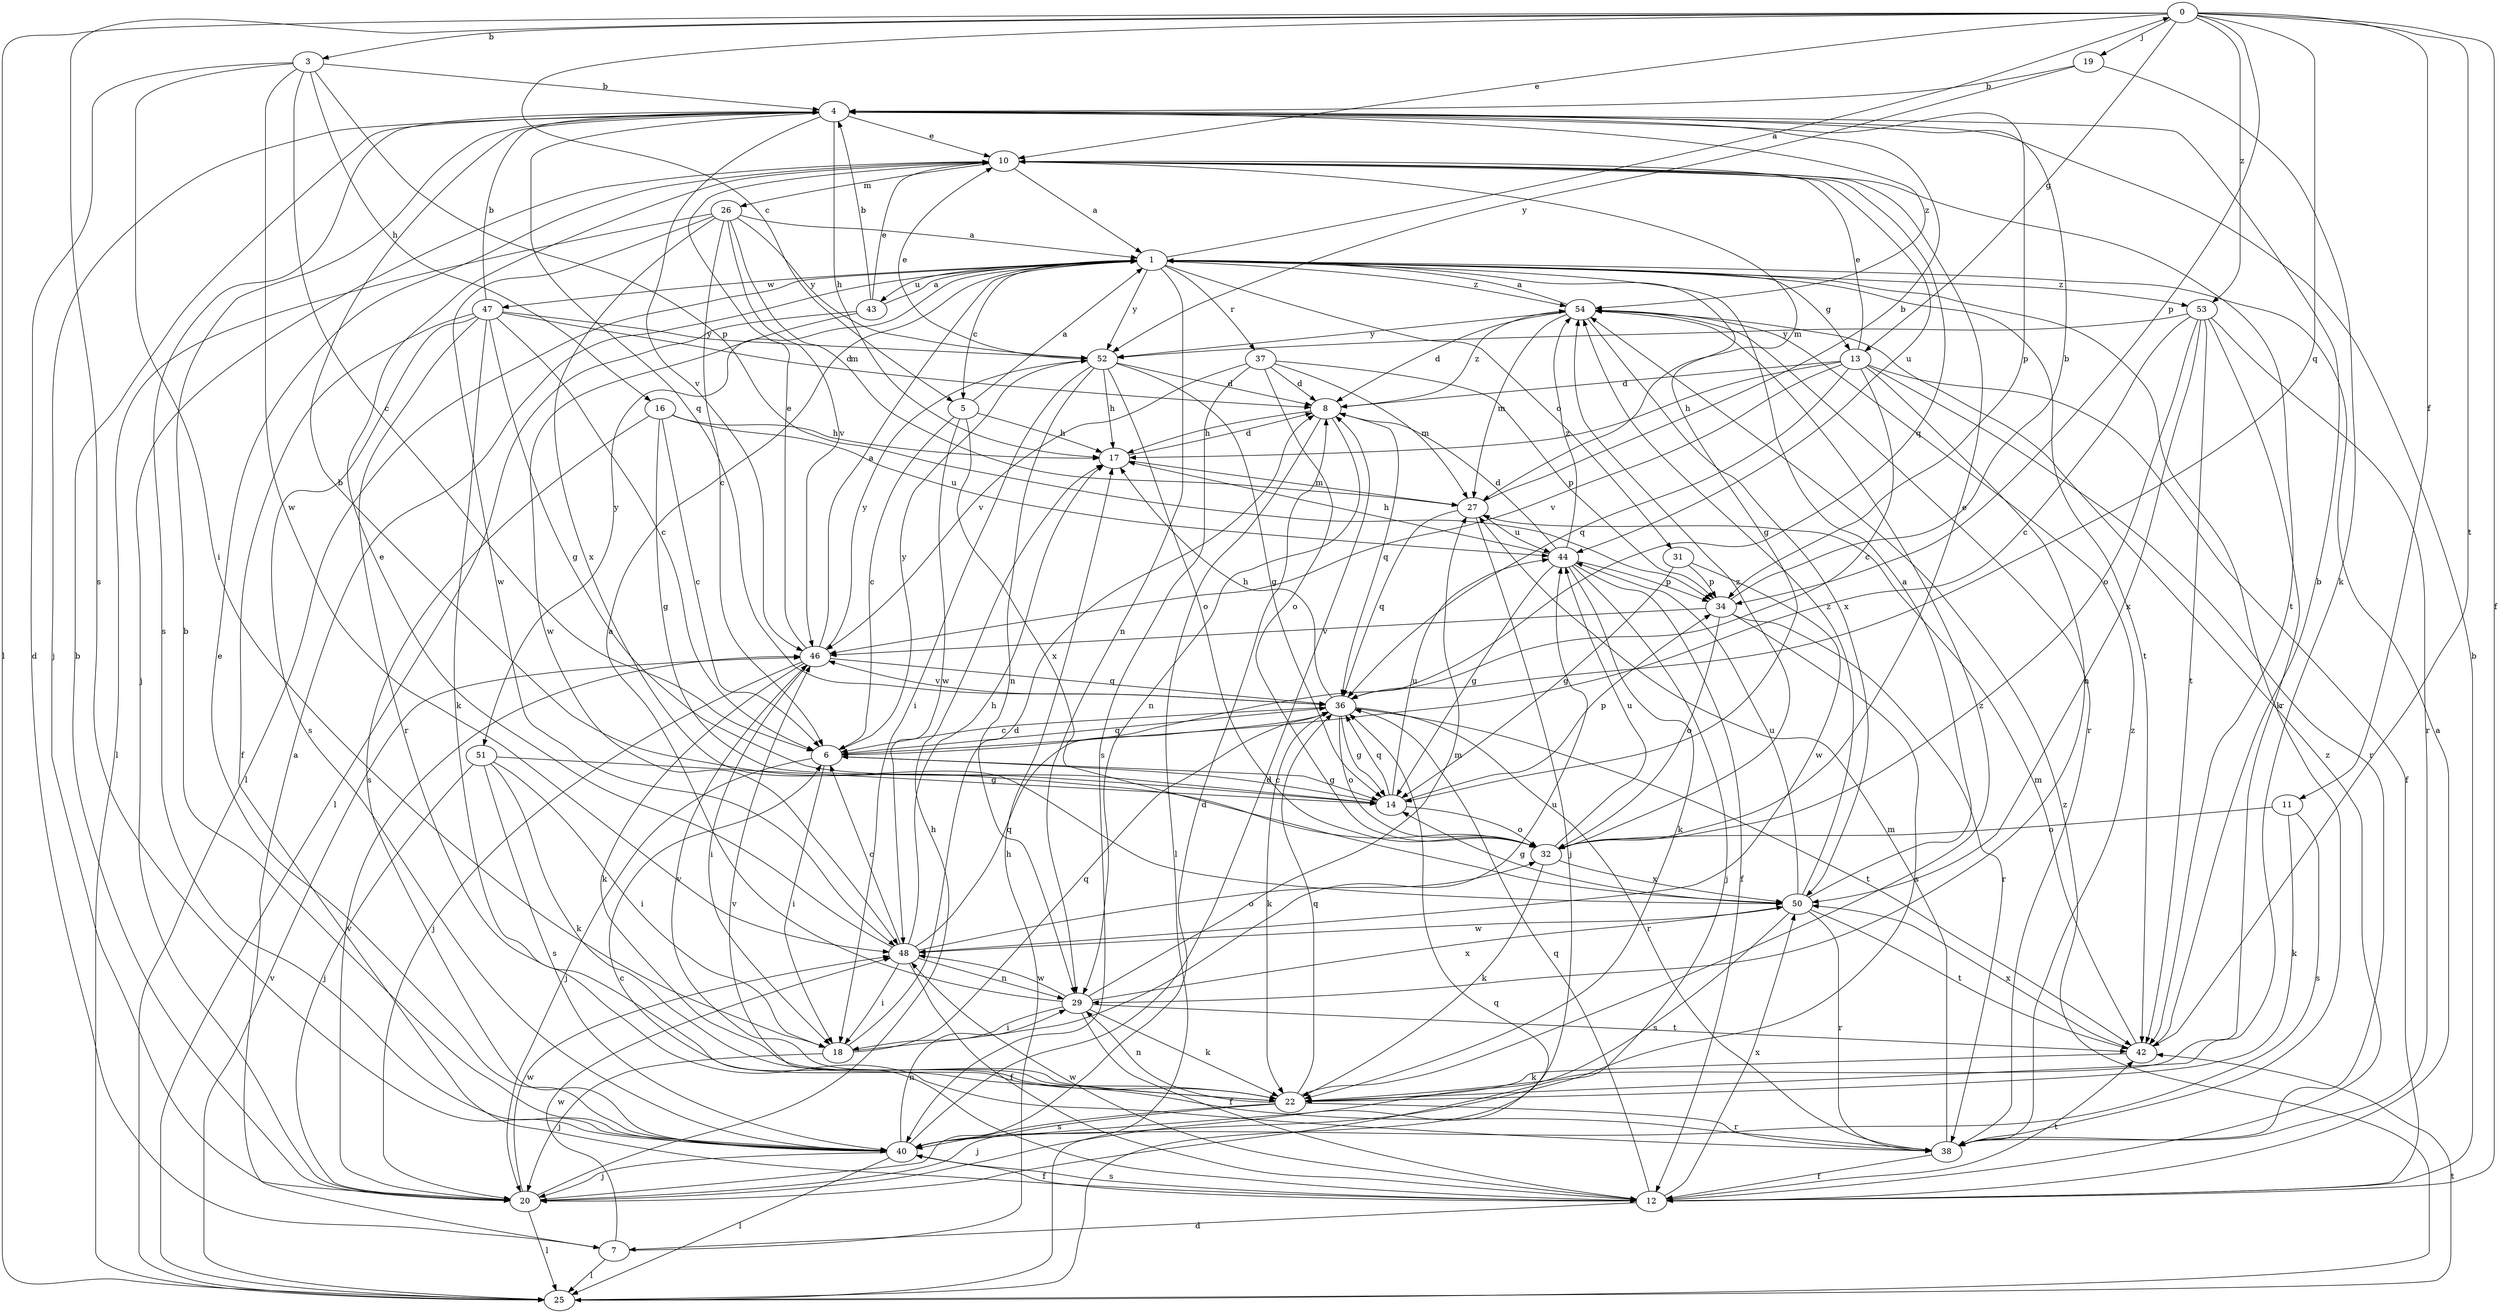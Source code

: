 strict digraph  {
0;
1;
3;
4;
5;
6;
7;
8;
10;
11;
12;
13;
14;
16;
17;
18;
19;
20;
22;
25;
26;
27;
29;
31;
32;
34;
36;
37;
38;
40;
42;
43;
44;
46;
47;
48;
50;
51;
52;
53;
54;
0 -> 3  [label=b];
0 -> 5  [label=c];
0 -> 10  [label=e];
0 -> 11  [label=f];
0 -> 12  [label=f];
0 -> 13  [label=g];
0 -> 19  [label=j];
0 -> 25  [label=l];
0 -> 34  [label=p];
0 -> 36  [label=q];
0 -> 40  [label=s];
0 -> 42  [label=t];
0 -> 53  [label=z];
1 -> 0  [label=a];
1 -> 5  [label=c];
1 -> 13  [label=g];
1 -> 14  [label=g];
1 -> 25  [label=l];
1 -> 29  [label=n];
1 -> 31  [label=o];
1 -> 37  [label=r];
1 -> 38  [label=r];
1 -> 42  [label=t];
1 -> 43  [label=u];
1 -> 47  [label=w];
1 -> 51  [label=y];
1 -> 52  [label=y];
1 -> 53  [label=z];
1 -> 54  [label=z];
3 -> 4  [label=b];
3 -> 6  [label=c];
3 -> 7  [label=d];
3 -> 16  [label=h];
3 -> 18  [label=i];
3 -> 34  [label=p];
3 -> 48  [label=w];
4 -> 10  [label=e];
4 -> 17  [label=h];
4 -> 20  [label=j];
4 -> 34  [label=p];
4 -> 36  [label=q];
4 -> 40  [label=s];
4 -> 46  [label=v];
4 -> 54  [label=z];
5 -> 1  [label=a];
5 -> 6  [label=c];
5 -> 17  [label=h];
5 -> 48  [label=w];
5 -> 50  [label=x];
6 -> 14  [label=g];
6 -> 18  [label=i];
6 -> 20  [label=j];
6 -> 36  [label=q];
6 -> 52  [label=y];
7 -> 1  [label=a];
7 -> 17  [label=h];
7 -> 25  [label=l];
7 -> 48  [label=w];
8 -> 17  [label=h];
8 -> 25  [label=l];
8 -> 29  [label=n];
8 -> 36  [label=q];
8 -> 54  [label=z];
10 -> 1  [label=a];
10 -> 20  [label=j];
10 -> 26  [label=m];
10 -> 27  [label=m];
10 -> 36  [label=q];
10 -> 42  [label=t];
10 -> 44  [label=u];
11 -> 22  [label=k];
11 -> 32  [label=o];
11 -> 40  [label=s];
12 -> 1  [label=a];
12 -> 4  [label=b];
12 -> 6  [label=c];
12 -> 7  [label=d];
12 -> 36  [label=q];
12 -> 40  [label=s];
12 -> 42  [label=t];
12 -> 48  [label=w];
12 -> 50  [label=x];
12 -> 54  [label=z];
13 -> 6  [label=c];
13 -> 8  [label=d];
13 -> 10  [label=e];
13 -> 12  [label=f];
13 -> 17  [label=h];
13 -> 29  [label=n];
13 -> 36  [label=q];
13 -> 38  [label=r];
13 -> 46  [label=v];
14 -> 6  [label=c];
14 -> 32  [label=o];
14 -> 34  [label=p];
14 -> 36  [label=q];
14 -> 44  [label=u];
16 -> 6  [label=c];
16 -> 14  [label=g];
16 -> 17  [label=h];
16 -> 40  [label=s];
16 -> 44  [label=u];
17 -> 8  [label=d];
17 -> 27  [label=m];
18 -> 8  [label=d];
18 -> 20  [label=j];
18 -> 36  [label=q];
18 -> 44  [label=u];
19 -> 4  [label=b];
19 -> 22  [label=k];
19 -> 52  [label=y];
20 -> 4  [label=b];
20 -> 8  [label=d];
20 -> 17  [label=h];
20 -> 25  [label=l];
20 -> 46  [label=v];
20 -> 48  [label=w];
22 -> 20  [label=j];
22 -> 29  [label=n];
22 -> 36  [label=q];
22 -> 38  [label=r];
22 -> 40  [label=s];
22 -> 46  [label=v];
22 -> 54  [label=z];
25 -> 36  [label=q];
25 -> 42  [label=t];
25 -> 46  [label=v];
25 -> 54  [label=z];
26 -> 1  [label=a];
26 -> 6  [label=c];
26 -> 25  [label=l];
26 -> 27  [label=m];
26 -> 46  [label=v];
26 -> 48  [label=w];
26 -> 50  [label=x];
26 -> 52  [label=y];
27 -> 4  [label=b];
27 -> 20  [label=j];
27 -> 36  [label=q];
27 -> 44  [label=u];
29 -> 1  [label=a];
29 -> 12  [label=f];
29 -> 18  [label=i];
29 -> 22  [label=k];
29 -> 27  [label=m];
29 -> 42  [label=t];
29 -> 48  [label=w];
29 -> 50  [label=x];
31 -> 14  [label=g];
31 -> 34  [label=p];
31 -> 48  [label=w];
32 -> 4  [label=b];
32 -> 10  [label=e];
32 -> 22  [label=k];
32 -> 44  [label=u];
32 -> 50  [label=x];
32 -> 54  [label=z];
34 -> 4  [label=b];
34 -> 32  [label=o];
34 -> 38  [label=r];
34 -> 40  [label=s];
34 -> 46  [label=v];
36 -> 6  [label=c];
36 -> 14  [label=g];
36 -> 17  [label=h];
36 -> 22  [label=k];
36 -> 32  [label=o];
36 -> 38  [label=r];
36 -> 42  [label=t];
36 -> 46  [label=v];
37 -> 8  [label=d];
37 -> 27  [label=m];
37 -> 32  [label=o];
37 -> 34  [label=p];
37 -> 40  [label=s];
37 -> 46  [label=v];
38 -> 12  [label=f];
38 -> 27  [label=m];
38 -> 46  [label=v];
38 -> 54  [label=z];
40 -> 4  [label=b];
40 -> 8  [label=d];
40 -> 10  [label=e];
40 -> 12  [label=f];
40 -> 20  [label=j];
40 -> 25  [label=l];
40 -> 29  [label=n];
42 -> 4  [label=b];
42 -> 22  [label=k];
42 -> 27  [label=m];
42 -> 50  [label=x];
43 -> 1  [label=a];
43 -> 4  [label=b];
43 -> 10  [label=e];
43 -> 25  [label=l];
43 -> 48  [label=w];
44 -> 8  [label=d];
44 -> 12  [label=f];
44 -> 14  [label=g];
44 -> 17  [label=h];
44 -> 20  [label=j];
44 -> 22  [label=k];
44 -> 34  [label=p];
44 -> 54  [label=z];
46 -> 1  [label=a];
46 -> 10  [label=e];
46 -> 18  [label=i];
46 -> 20  [label=j];
46 -> 22  [label=k];
46 -> 36  [label=q];
46 -> 52  [label=y];
47 -> 4  [label=b];
47 -> 6  [label=c];
47 -> 8  [label=d];
47 -> 12  [label=f];
47 -> 14  [label=g];
47 -> 22  [label=k];
47 -> 38  [label=r];
47 -> 40  [label=s];
47 -> 52  [label=y];
48 -> 6  [label=c];
48 -> 10  [label=e];
48 -> 12  [label=f];
48 -> 17  [label=h];
48 -> 18  [label=i];
48 -> 29  [label=n];
48 -> 32  [label=o];
48 -> 36  [label=q];
50 -> 1  [label=a];
50 -> 14  [label=g];
50 -> 38  [label=r];
50 -> 40  [label=s];
50 -> 42  [label=t];
50 -> 44  [label=u];
50 -> 48  [label=w];
50 -> 54  [label=z];
51 -> 14  [label=g];
51 -> 18  [label=i];
51 -> 20  [label=j];
51 -> 22  [label=k];
51 -> 40  [label=s];
52 -> 8  [label=d];
52 -> 10  [label=e];
52 -> 14  [label=g];
52 -> 17  [label=h];
52 -> 18  [label=i];
52 -> 29  [label=n];
52 -> 32  [label=o];
53 -> 6  [label=c];
53 -> 22  [label=k];
53 -> 32  [label=o];
53 -> 38  [label=r];
53 -> 42  [label=t];
53 -> 50  [label=x];
53 -> 52  [label=y];
54 -> 1  [label=a];
54 -> 8  [label=d];
54 -> 27  [label=m];
54 -> 38  [label=r];
54 -> 50  [label=x];
54 -> 52  [label=y];
}
